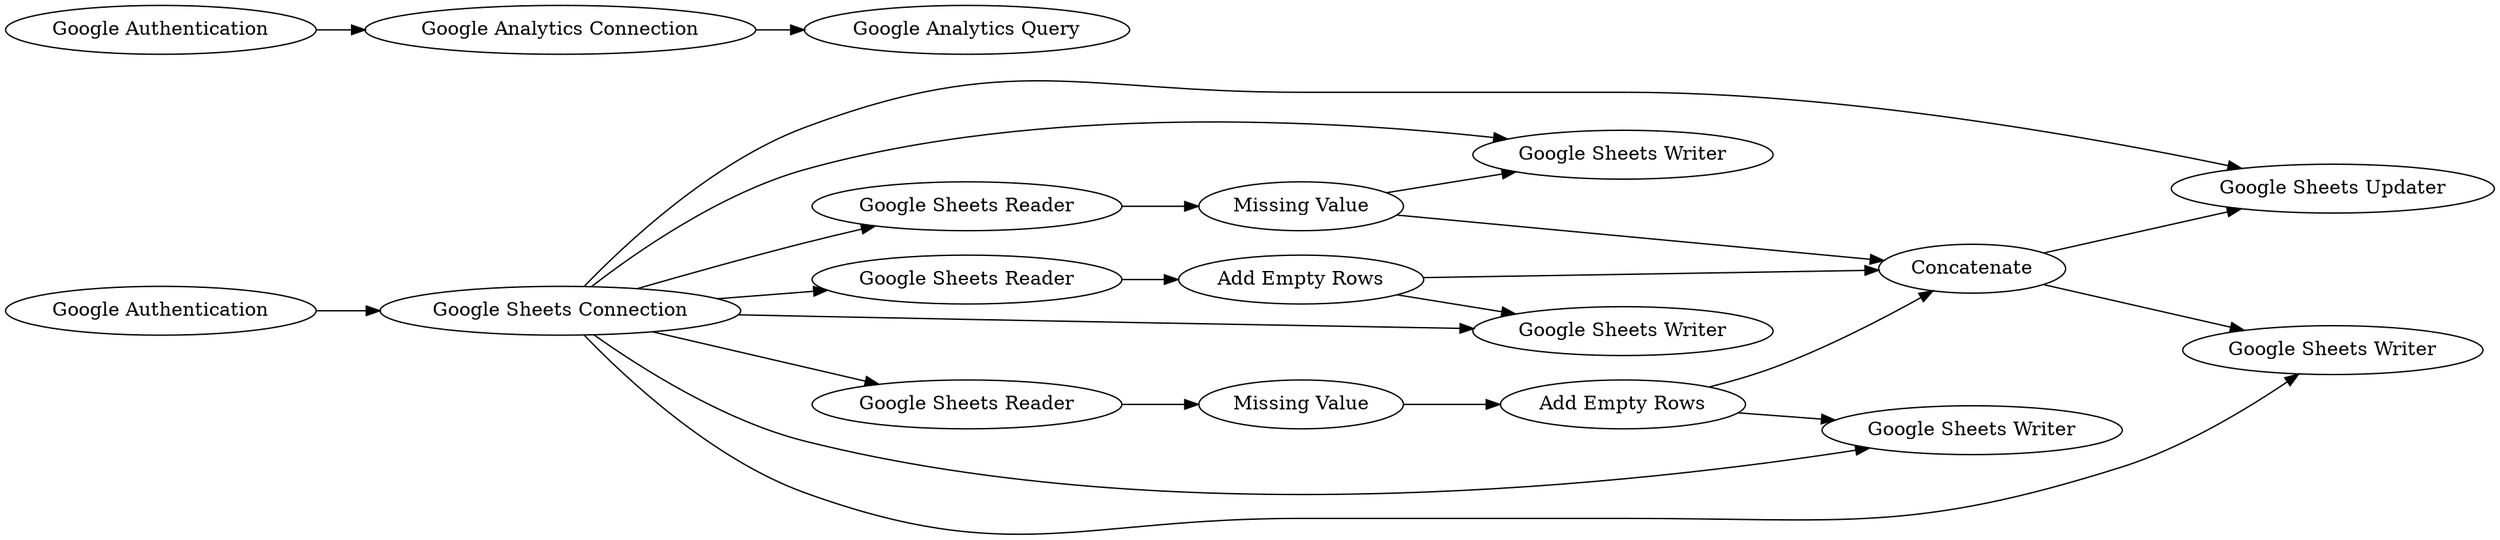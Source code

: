 digraph {
	14 -> 25
	14 -> 16
	8 -> 9
	13 -> 14
	28 -> 34
	15 -> 30
	33 -> 16
	30 -> 33
	29 -> 21
	14 -> 20
	11 -> 8
	14 -> 28
	14 -> 15
	14 -> 35
	34 -> 21
	21 -> 35
	20 -> 29
	34 -> 31
	29 -> 25
	14 -> 32
	33 -> 21
	21 -> 32
	14 -> 31
	16 [label="Google Sheets Writer"]
	30 [label="Missing Value"]
	13 [label="Google Authentication"]
	35 [label="Google Sheets Updater"]
	20 [label="Google Sheets Reader"]
	34 [label="Add Empty Rows"]
	29 [label="Missing Value"]
	31 [label="Google Sheets Writer"]
	9 [label="Google Analytics Query"]
	28 [label="Google Sheets Reader"]
	11 [label="Google Authentication"]
	21 [label=Concatenate]
	8 [label="Google Analytics Connection"]
	15 [label="Google Sheets Reader"]
	25 [label="Google Sheets Writer"]
	14 [label="Google Sheets Connection"]
	33 [label="Add Empty Rows"]
	32 [label="Google Sheets Writer"]
	rankdir=LR
}
